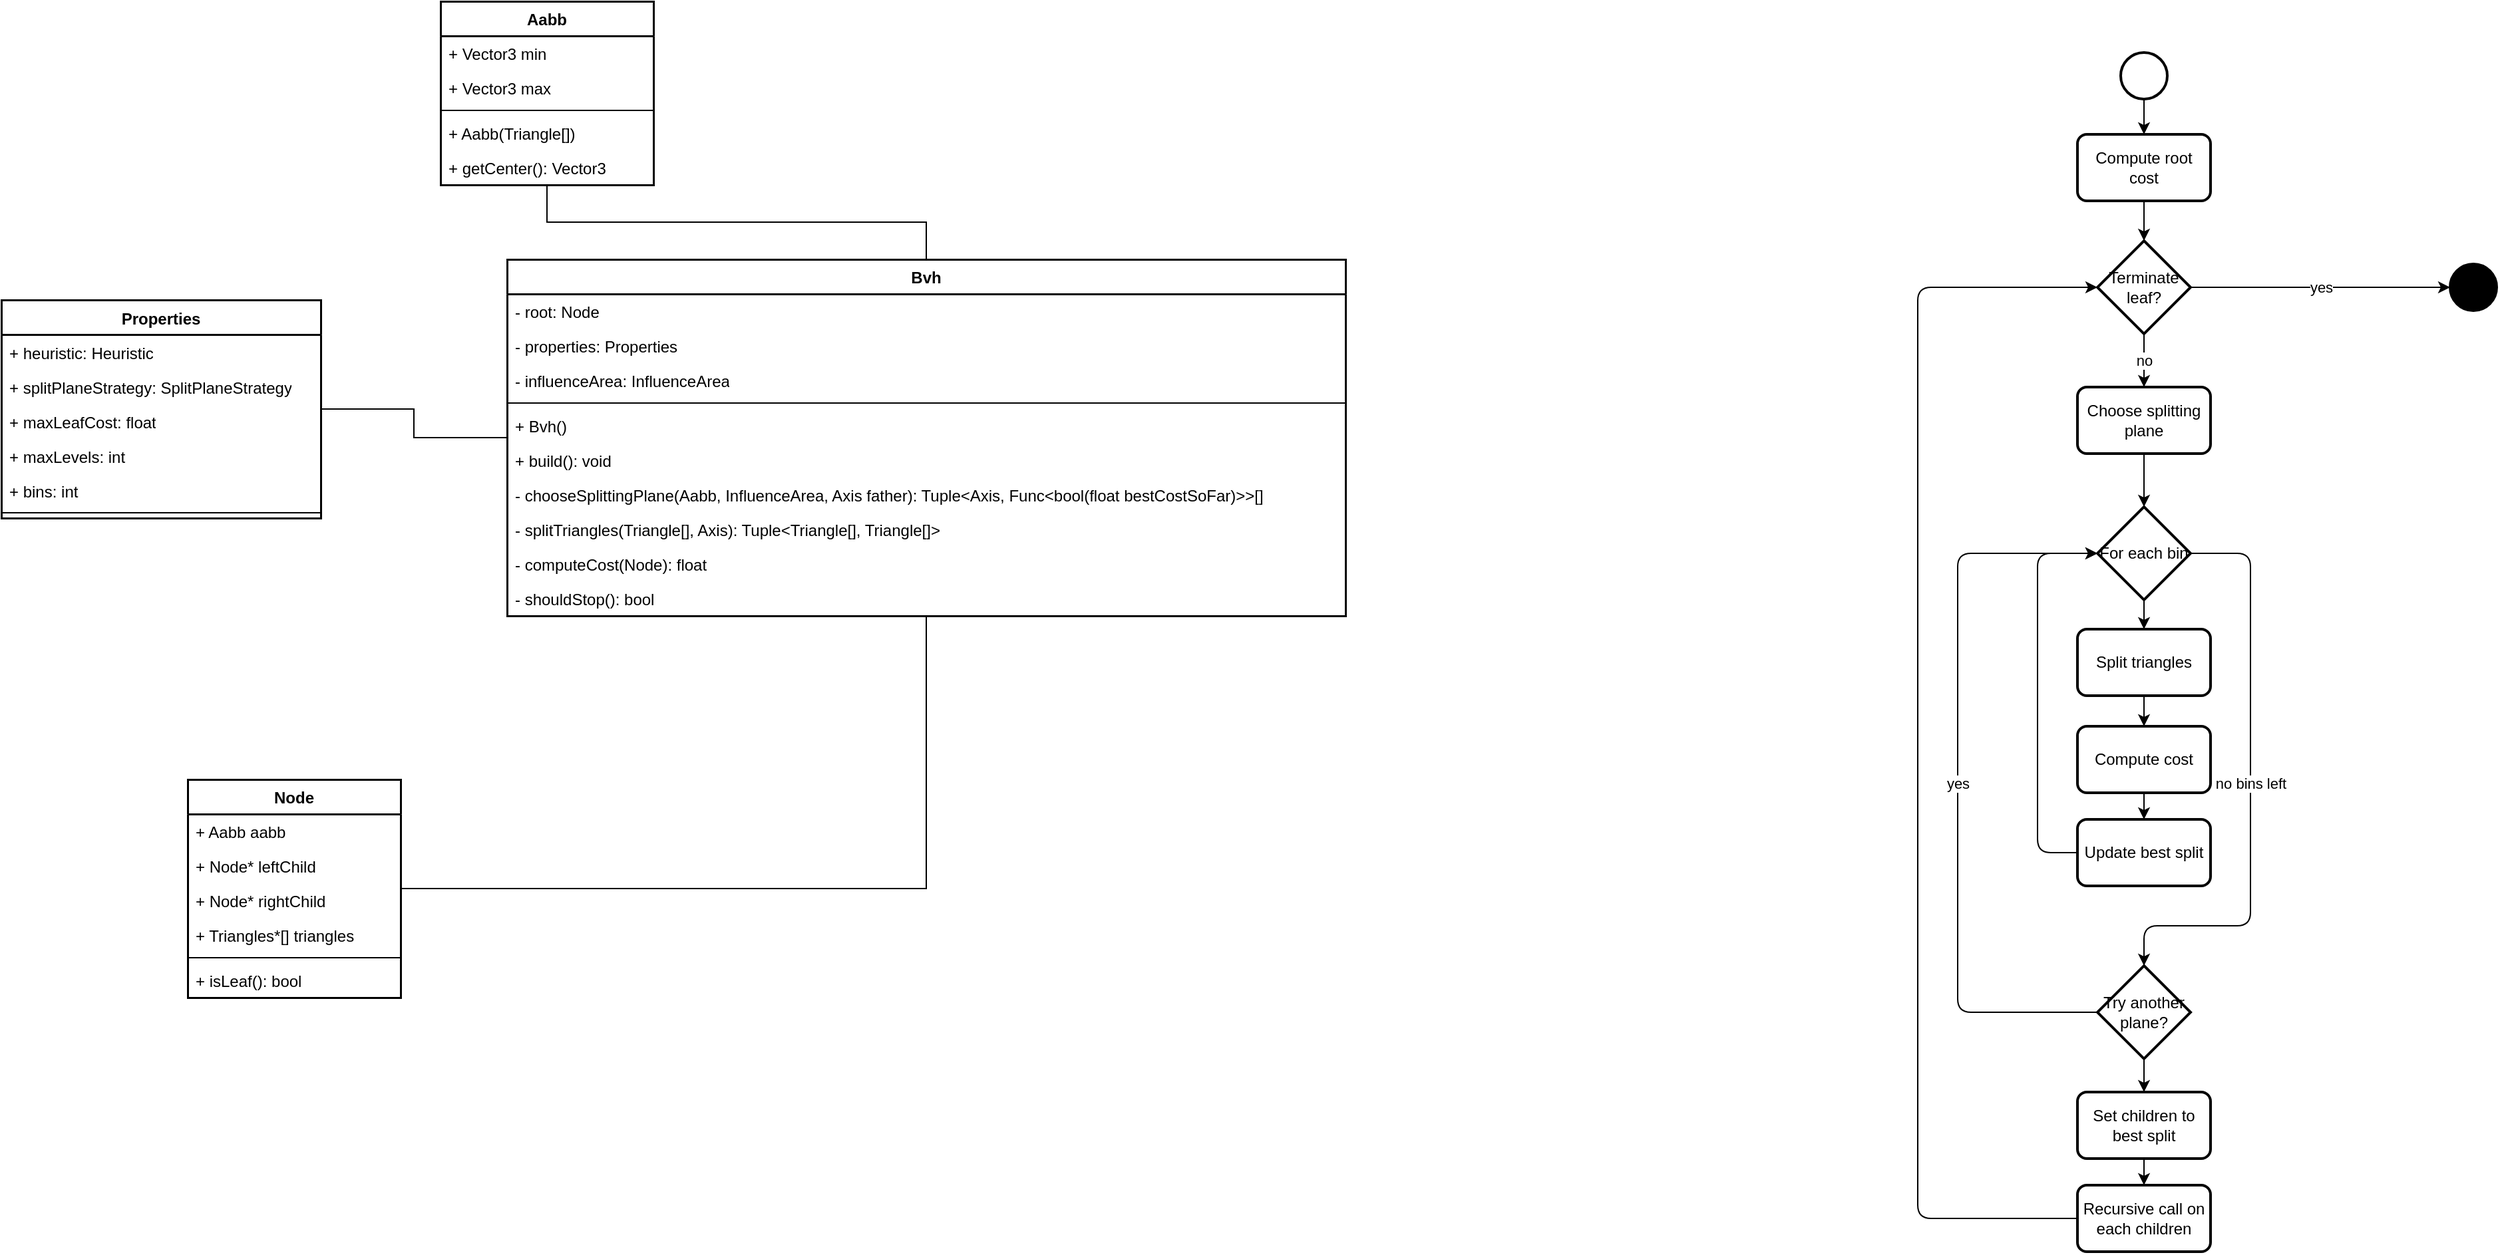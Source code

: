 <mxfile version="22.1.2" type="device">
  <diagram name="Page-1" id="UeCKQ2ETd-JVx08tFbrD">
    <mxGraphModel dx="2634" dy="870" grid="1" gridSize="10" guides="1" tooltips="1" connect="1" arrows="1" fold="1" page="0" pageScale="1" pageWidth="850" pageHeight="1100" math="0" shadow="0">
      <root>
        <mxCell id="0" />
        <mxCell id="1" parent="0" />
        <mxCell id="9SnqpX8Zt-VI2CEst9Rp-29" style="edgeStyle=orthogonalEdgeStyle;rounded=0;orthogonalLoop=1;jettySize=auto;html=1;endArrow=none;endFill=0;" parent="1" source="4qsJYq8-U3NOCzstwBSM-22" target="9SnqpX8Zt-VI2CEst9Rp-20" edge="1">
          <mxGeometry relative="1" as="geometry" />
        </mxCell>
        <mxCell id="4qsJYq8-U3NOCzstwBSM-22" value="Bvh" style="swimlane;fontStyle=1;align=center;verticalAlign=top;childLayout=stackLayout;horizontal=1;startSize=26;horizontalStack=0;resizeParent=1;resizeParentMax=0;resizeLast=0;collapsible=1;marginBottom=0;whiteSpace=wrap;html=1;strokeWidth=1.5;rounded=0;" parent="1" vertex="1">
          <mxGeometry x="-670" y="364" width="630" height="268" as="geometry">
            <mxRectangle x="-380" y="374" width="100" height="30" as="alternateBounds" />
          </mxGeometry>
        </mxCell>
        <mxCell id="4qsJYq8-U3NOCzstwBSM-23" value="- root: Node" style="text;strokeColor=none;fillColor=none;align=left;verticalAlign=top;spacingLeft=4;spacingRight=4;overflow=hidden;rotatable=0;points=[[0,0.5],[1,0.5]];portConstraint=eastwest;whiteSpace=wrap;html=1;rounded=0;" parent="4qsJYq8-U3NOCzstwBSM-22" vertex="1">
          <mxGeometry y="26" width="630" height="26" as="geometry" />
        </mxCell>
        <mxCell id="4qsJYq8-U3NOCzstwBSM-33" value="- properties: Properties" style="text;strokeColor=none;fillColor=none;align=left;verticalAlign=top;spacingLeft=4;spacingRight=4;overflow=hidden;rotatable=0;points=[[0,0.5],[1,0.5]];portConstraint=eastwest;whiteSpace=wrap;html=1;rounded=0;" parent="4qsJYq8-U3NOCzstwBSM-22" vertex="1">
          <mxGeometry y="52" width="630" height="26" as="geometry" />
        </mxCell>
        <mxCell id="9SnqpX8Zt-VI2CEst9Rp-31" value="- influenceArea: InfluenceArea" style="text;strokeColor=none;fillColor=none;align=left;verticalAlign=top;spacingLeft=4;spacingRight=4;overflow=hidden;rotatable=0;points=[[0,0.5],[1,0.5]];portConstraint=eastwest;whiteSpace=wrap;html=1;rounded=0;" parent="4qsJYq8-U3NOCzstwBSM-22" vertex="1">
          <mxGeometry y="78" width="630" height="26" as="geometry" />
        </mxCell>
        <mxCell id="4qsJYq8-U3NOCzstwBSM-24" value="" style="line;strokeWidth=1;fillColor=none;align=left;verticalAlign=middle;spacingTop=-1;spacingLeft=3;spacingRight=3;rotatable=0;labelPosition=right;points=[];portConstraint=eastwest;strokeColor=inherit;rounded=0;" parent="4qsJYq8-U3NOCzstwBSM-22" vertex="1">
          <mxGeometry y="104" width="630" height="8" as="geometry" />
        </mxCell>
        <mxCell id="4qsJYq8-U3NOCzstwBSM-25" value="+ Bvh()" style="text;strokeColor=none;fillColor=none;align=left;verticalAlign=top;spacingLeft=4;spacingRight=4;overflow=hidden;rotatable=0;points=[[0,0.5],[1,0.5]];portConstraint=eastwest;whiteSpace=wrap;html=1;rounded=0;" parent="4qsJYq8-U3NOCzstwBSM-22" vertex="1">
          <mxGeometry y="112" width="630" height="26" as="geometry" />
        </mxCell>
        <mxCell id="9SnqpX8Zt-VI2CEst9Rp-19" value="+ build(): void" style="text;strokeColor=none;fillColor=none;align=left;verticalAlign=top;spacingLeft=4;spacingRight=4;overflow=hidden;rotatable=0;points=[[0,0.5],[1,0.5]];portConstraint=eastwest;whiteSpace=wrap;html=1;rounded=0;" parent="4qsJYq8-U3NOCzstwBSM-22" vertex="1">
          <mxGeometry y="138" width="630" height="26" as="geometry" />
        </mxCell>
        <mxCell id="9SnqpX8Zt-VI2CEst9Rp-32" value="- chooseSplittingPlane(Aabb, InfluenceArea, Axis father): Tuple&amp;lt;Axis, Func&amp;lt;bool(float bestCostSoFar)&amp;gt;&amp;gt;[]" style="text;strokeColor=none;fillColor=none;align=left;verticalAlign=top;spacingLeft=4;spacingRight=4;overflow=hidden;rotatable=0;points=[[0,0.5],[1,0.5]];portConstraint=eastwest;whiteSpace=wrap;html=1;rounded=0;" parent="4qsJYq8-U3NOCzstwBSM-22" vertex="1">
          <mxGeometry y="164" width="630" height="26" as="geometry" />
        </mxCell>
        <mxCell id="9SnqpX8Zt-VI2CEst9Rp-33" value="- splitTriangles(Triangle[], Axis): Tuple&amp;lt;Triangle[], Triangle[]&amp;gt;" style="text;strokeColor=none;fillColor=none;align=left;verticalAlign=top;spacingLeft=4;spacingRight=4;overflow=hidden;rotatable=0;points=[[0,0.5],[1,0.5]];portConstraint=eastwest;whiteSpace=wrap;html=1;rounded=0;" parent="4qsJYq8-U3NOCzstwBSM-22" vertex="1">
          <mxGeometry y="190" width="630" height="26" as="geometry" />
        </mxCell>
        <mxCell id="9SnqpX8Zt-VI2CEst9Rp-34" value="- computeCost(Node): float" style="text;strokeColor=none;fillColor=none;align=left;verticalAlign=top;spacingLeft=4;spacingRight=4;overflow=hidden;rotatable=0;points=[[0,0.5],[1,0.5]];portConstraint=eastwest;whiteSpace=wrap;html=1;rounded=0;" parent="4qsJYq8-U3NOCzstwBSM-22" vertex="1">
          <mxGeometry y="216" width="630" height="26" as="geometry" />
        </mxCell>
        <mxCell id="BFinY_SkY3WQmuKp6A0Q-1" value="- shouldStop(): bool" style="text;strokeColor=none;fillColor=none;align=left;verticalAlign=top;spacingLeft=4;spacingRight=4;overflow=hidden;rotatable=0;points=[[0,0.5],[1,0.5]];portConstraint=eastwest;whiteSpace=wrap;html=1;rounded=0;" parent="4qsJYq8-U3NOCzstwBSM-22" vertex="1">
          <mxGeometry y="242" width="630" height="26" as="geometry" />
        </mxCell>
        <mxCell id="9SnqpX8Zt-VI2CEst9Rp-1" style="edgeStyle=orthogonalEdgeStyle;rounded=1;orthogonalLoop=1;jettySize=auto;html=1;exitX=0.5;exitY=1;exitDx=0;exitDy=0;exitPerimeter=0;entryX=0.5;entryY=0;entryDx=0;entryDy=0;" parent="1" source="4qsJYq8-U3NOCzstwBSM-35" target="4qsJYq8-U3NOCzstwBSM-36" edge="1">
          <mxGeometry relative="1" as="geometry" />
        </mxCell>
        <mxCell id="4qsJYq8-U3NOCzstwBSM-35" value="" style="strokeWidth=2;html=1;shape=mxgraph.flowchart.start_2;whiteSpace=wrap;" parent="1" vertex="1">
          <mxGeometry x="542.5" y="208.5" width="35" height="35" as="geometry" />
        </mxCell>
        <mxCell id="4qsJYq8-U3NOCzstwBSM-36" value="Compute root cost" style="rounded=1;whiteSpace=wrap;html=1;absoluteArcSize=1;arcSize=14;strokeWidth=2;" parent="1" vertex="1">
          <mxGeometry x="510" y="270" width="100" height="50" as="geometry" />
        </mxCell>
        <mxCell id="9SnqpX8Zt-VI2CEst9Rp-10" style="edgeStyle=orthogonalEdgeStyle;rounded=1;orthogonalLoop=1;jettySize=auto;html=1;entryX=0.5;entryY=0;entryDx=0;entryDy=0;" parent="1" source="4qsJYq8-U3NOCzstwBSM-39" target="4qsJYq8-U3NOCzstwBSM-50" edge="1">
          <mxGeometry relative="1" as="geometry" />
        </mxCell>
        <mxCell id="4qsJYq8-U3NOCzstwBSM-39" value="Split triangles" style="rounded=1;whiteSpace=wrap;html=1;absoluteArcSize=1;arcSize=14;strokeWidth=2;" parent="1" vertex="1">
          <mxGeometry x="510" y="642" width="100" height="50" as="geometry" />
        </mxCell>
        <mxCell id="4qsJYq8-U3NOCzstwBSM-58" style="edgeStyle=orthogonalEdgeStyle;orthogonalLoop=1;jettySize=auto;html=1;entryX=0.5;entryY=0;entryDx=0;entryDy=0;rounded=1;" parent="1" source="4qsJYq8-U3NOCzstwBSM-40" target="4qsJYq8-U3NOCzstwBSM-39" edge="1">
          <mxGeometry relative="1" as="geometry" />
        </mxCell>
        <mxCell id="4qsJYq8-U3NOCzstwBSM-40" value="For each bin" style="strokeWidth=2;html=1;shape=mxgraph.flowchart.decision;whiteSpace=wrap;" parent="1" vertex="1">
          <mxGeometry x="525" y="550" width="70" height="70" as="geometry" />
        </mxCell>
        <mxCell id="4qsJYq8-U3NOCzstwBSM-43" value="" style="edgeStyle=orthogonalEdgeStyle;orthogonalLoop=1;jettySize=auto;html=1;" parent="1" edge="1">
          <mxGeometry relative="1" as="geometry">
            <mxPoint x="420" y="495" as="sourcePoint" />
          </mxGeometry>
        </mxCell>
        <mxCell id="4qsJYq8-U3NOCzstwBSM-49" value="Choose splitting plane" style="rounded=1;whiteSpace=wrap;html=1;absoluteArcSize=1;arcSize=14;strokeWidth=2;" parent="1" vertex="1">
          <mxGeometry x="510" y="460" width="100" height="50" as="geometry" />
        </mxCell>
        <mxCell id="9SnqpX8Zt-VI2CEst9Rp-11" style="edgeStyle=orthogonalEdgeStyle;rounded=0;orthogonalLoop=1;jettySize=auto;html=1;entryX=0.5;entryY=0;entryDx=0;entryDy=0;" parent="1" source="4qsJYq8-U3NOCzstwBSM-50" target="4qsJYq8-U3NOCzstwBSM-52" edge="1">
          <mxGeometry relative="1" as="geometry" />
        </mxCell>
        <mxCell id="4qsJYq8-U3NOCzstwBSM-50" value="Compute cost" style="rounded=1;whiteSpace=wrap;html=1;absoluteArcSize=1;arcSize=14;strokeWidth=2;" parent="1" vertex="1">
          <mxGeometry x="510" y="715" width="100" height="50" as="geometry" />
        </mxCell>
        <mxCell id="4qsJYq8-U3NOCzstwBSM-52" value="Update best split" style="rounded=1;whiteSpace=wrap;html=1;absoluteArcSize=1;arcSize=14;strokeWidth=2;" parent="1" vertex="1">
          <mxGeometry x="510" y="785" width="100" height="50" as="geometry" />
        </mxCell>
        <mxCell id="4qsJYq8-U3NOCzstwBSM-54" style="edgeStyle=orthogonalEdgeStyle;orthogonalLoop=1;jettySize=auto;html=1;entryX=0;entryY=0.5;entryDx=0;entryDy=0;entryPerimeter=0;rounded=1;" parent="1" source="4qsJYq8-U3NOCzstwBSM-52" target="4qsJYq8-U3NOCzstwBSM-40" edge="1">
          <mxGeometry relative="1" as="geometry">
            <Array as="points">
              <mxPoint x="480" y="810" />
              <mxPoint x="480" y="585" />
            </Array>
          </mxGeometry>
        </mxCell>
        <mxCell id="9SnqpX8Zt-VI2CEst9Rp-15" style="edgeStyle=orthogonalEdgeStyle;rounded=1;orthogonalLoop=1;jettySize=auto;html=1;entryX=0.5;entryY=0;entryDx=0;entryDy=0;" parent="1" source="4qsJYq8-U3NOCzstwBSM-56" target="9SnqpX8Zt-VI2CEst9Rp-14" edge="1">
          <mxGeometry relative="1" as="geometry" />
        </mxCell>
        <mxCell id="4qsJYq8-U3NOCzstwBSM-56" value="Try another plane?" style="strokeWidth=2;html=1;shape=mxgraph.flowchart.decision;whiteSpace=wrap;" parent="1" vertex="1">
          <mxGeometry x="525" y="895" width="70" height="70" as="geometry" />
        </mxCell>
        <mxCell id="4qsJYq8-U3NOCzstwBSM-57" value="yes" style="edgeStyle=orthogonalEdgeStyle;orthogonalLoop=1;jettySize=auto;html=1;entryX=0;entryY=0.5;entryDx=0;entryDy=0;exitX=0;exitY=0.5;exitDx=0;exitDy=0;exitPerimeter=0;rounded=1;entryPerimeter=0;" parent="1" source="4qsJYq8-U3NOCzstwBSM-56" target="4qsJYq8-U3NOCzstwBSM-40" edge="1">
          <mxGeometry relative="1" as="geometry">
            <Array as="points">
              <mxPoint x="420" y="930" />
              <mxPoint x="420" y="585" />
            </Array>
          </mxGeometry>
        </mxCell>
        <mxCell id="4qsJYq8-U3NOCzstwBSM-59" value="no bins left" style="edgeStyle=orthogonalEdgeStyle;orthogonalLoop=1;jettySize=auto;html=1;entryX=0.5;entryY=0;entryDx=0;entryDy=0;entryPerimeter=0;rounded=1;" parent="1" source="4qsJYq8-U3NOCzstwBSM-40" target="4qsJYq8-U3NOCzstwBSM-56" edge="1">
          <mxGeometry relative="1" as="geometry">
            <Array as="points">
              <mxPoint x="640" y="585" />
              <mxPoint x="640" y="865" />
            </Array>
          </mxGeometry>
        </mxCell>
        <mxCell id="9SnqpX8Zt-VI2CEst9Rp-8" value="no" style="edgeStyle=orthogonalEdgeStyle;rounded=1;orthogonalLoop=1;jettySize=auto;html=1;entryX=0.5;entryY=0;entryDx=0;entryDy=0;" parent="1" source="4qsJYq8-U3NOCzstwBSM-61" target="4qsJYq8-U3NOCzstwBSM-49" edge="1">
          <mxGeometry relative="1" as="geometry" />
        </mxCell>
        <mxCell id="4qsJYq8-U3NOCzstwBSM-61" value="Terminate leaf?" style="strokeWidth=2;html=1;shape=mxgraph.flowchart.decision;whiteSpace=wrap;" parent="1" vertex="1">
          <mxGeometry x="525" y="350" width="70" height="70" as="geometry" />
        </mxCell>
        <mxCell id="9SnqpX8Zt-VI2CEst9Rp-2" style="edgeStyle=orthogonalEdgeStyle;rounded=1;orthogonalLoop=1;jettySize=auto;html=1;exitX=0.5;exitY=1;exitDx=0;exitDy=0;entryX=0.5;entryY=0;entryDx=0;entryDy=0;entryPerimeter=0;" parent="1" source="4qsJYq8-U3NOCzstwBSM-36" target="4qsJYq8-U3NOCzstwBSM-61" edge="1">
          <mxGeometry relative="1" as="geometry" />
        </mxCell>
        <mxCell id="9SnqpX8Zt-VI2CEst9Rp-3" style="edgeStyle=orthogonalEdgeStyle;rounded=1;orthogonalLoop=1;jettySize=auto;html=1;exitX=0.5;exitY=1;exitDx=0;exitDy=0;entryX=0.5;entryY=0;entryDx=0;entryDy=0;entryPerimeter=0;" parent="1" source="4qsJYq8-U3NOCzstwBSM-49" target="4qsJYq8-U3NOCzstwBSM-40" edge="1">
          <mxGeometry relative="1" as="geometry" />
        </mxCell>
        <mxCell id="9SnqpX8Zt-VI2CEst9Rp-4" value="" style="strokeWidth=2;html=1;shape=mxgraph.flowchart.start_2;whiteSpace=wrap;fillColor=#000000;fillStyle=auto;" parent="1" vertex="1">
          <mxGeometry x="790" y="367.5" width="35" height="35" as="geometry" />
        </mxCell>
        <mxCell id="9SnqpX8Zt-VI2CEst9Rp-6" value="yes" style="edgeStyle=orthogonalEdgeStyle;rounded=1;orthogonalLoop=1;jettySize=auto;html=1;entryX=0;entryY=0.5;entryDx=0;entryDy=0;entryPerimeter=0;" parent="1" source="4qsJYq8-U3NOCzstwBSM-61" target="9SnqpX8Zt-VI2CEst9Rp-4" edge="1">
          <mxGeometry relative="1" as="geometry" />
        </mxCell>
        <mxCell id="9SnqpX8Zt-VI2CEst9Rp-17" style="edgeStyle=orthogonalEdgeStyle;rounded=1;orthogonalLoop=1;jettySize=auto;html=1;entryX=0.5;entryY=0;entryDx=0;entryDy=0;" parent="1" source="9SnqpX8Zt-VI2CEst9Rp-14" target="9SnqpX8Zt-VI2CEst9Rp-16" edge="1">
          <mxGeometry relative="1" as="geometry" />
        </mxCell>
        <mxCell id="9SnqpX8Zt-VI2CEst9Rp-14" value="Set children to best split" style="rounded=1;whiteSpace=wrap;html=1;absoluteArcSize=1;arcSize=14;strokeWidth=2;" parent="1" vertex="1">
          <mxGeometry x="510" y="990" width="100" height="50" as="geometry" />
        </mxCell>
        <mxCell id="9SnqpX8Zt-VI2CEst9Rp-16" value="Recursive call on each children" style="rounded=1;whiteSpace=wrap;html=1;absoluteArcSize=1;arcSize=14;strokeWidth=2;" parent="1" vertex="1">
          <mxGeometry x="510" y="1060" width="100" height="50" as="geometry" />
        </mxCell>
        <mxCell id="9SnqpX8Zt-VI2CEst9Rp-18" style="edgeStyle=orthogonalEdgeStyle;orthogonalLoop=1;jettySize=auto;html=1;entryX=0;entryY=0.5;entryDx=0;entryDy=0;entryPerimeter=0;rounded=1;" parent="1" source="9SnqpX8Zt-VI2CEst9Rp-16" target="4qsJYq8-U3NOCzstwBSM-61" edge="1">
          <mxGeometry relative="1" as="geometry">
            <Array as="points">
              <mxPoint x="390" y="1085" />
              <mxPoint x="390" y="385" />
            </Array>
          </mxGeometry>
        </mxCell>
        <mxCell id="9SnqpX8Zt-VI2CEst9Rp-20" value="Properties" style="swimlane;fontStyle=1;align=center;verticalAlign=top;childLayout=stackLayout;horizontal=1;startSize=26;horizontalStack=0;resizeParent=1;resizeParentMax=0;resizeLast=0;collapsible=1;marginBottom=0;whiteSpace=wrap;html=1;strokeWidth=1.5;rounded=0;autosize=1;" parent="1" vertex="1">
          <mxGeometry x="-1050" y="394.5" width="240" height="164" as="geometry">
            <mxRectangle x="130" y="320" width="100" height="30" as="alternateBounds" />
          </mxGeometry>
        </mxCell>
        <mxCell id="9SnqpX8Zt-VI2CEst9Rp-21" value="+ heuristic: Heuristic" style="text;strokeColor=none;fillColor=none;align=left;verticalAlign=top;spacingLeft=4;spacingRight=4;overflow=hidden;rotatable=0;points=[[0,0.5],[1,0.5]];portConstraint=eastwest;whiteSpace=wrap;html=1;rounded=0;" parent="9SnqpX8Zt-VI2CEst9Rp-20" vertex="1">
          <mxGeometry y="26" width="240" height="26" as="geometry" />
        </mxCell>
        <mxCell id="9SnqpX8Zt-VI2CEst9Rp-22" value="+ splitPlaneStrategy: SplitPlaneStrategy" style="text;strokeColor=none;fillColor=none;align=left;verticalAlign=top;spacingLeft=4;spacingRight=4;overflow=hidden;rotatable=0;points=[[0,0.5],[1,0.5]];portConstraint=eastwest;whiteSpace=wrap;html=1;rounded=0;autosize=1;" parent="9SnqpX8Zt-VI2CEst9Rp-20" vertex="1">
          <mxGeometry y="52" width="240" height="26" as="geometry" />
        </mxCell>
        <mxCell id="9SnqpX8Zt-VI2CEst9Rp-24" value="+ maxLeafCost: float" style="text;strokeColor=none;fillColor=none;align=left;verticalAlign=top;spacingLeft=4;spacingRight=4;overflow=hidden;rotatable=0;points=[[0,0.5],[1,0.5]];portConstraint=eastwest;whiteSpace=wrap;html=1;rounded=0;" parent="9SnqpX8Zt-VI2CEst9Rp-20" vertex="1">
          <mxGeometry y="78" width="240" height="26" as="geometry" />
        </mxCell>
        <mxCell id="9SnqpX8Zt-VI2CEst9Rp-30" value="+ maxLevels: int" style="text;strokeColor=none;fillColor=none;align=left;verticalAlign=top;spacingLeft=4;spacingRight=4;overflow=hidden;rotatable=0;points=[[0,0.5],[1,0.5]];portConstraint=eastwest;whiteSpace=wrap;html=1;rounded=0;" parent="9SnqpX8Zt-VI2CEst9Rp-20" vertex="1">
          <mxGeometry y="104" width="240" height="26" as="geometry" />
        </mxCell>
        <mxCell id="3-oeXo3GttqlNidSCZyh-1" value="+ bins: int" style="text;strokeColor=none;fillColor=none;align=left;verticalAlign=top;spacingLeft=4;spacingRight=4;overflow=hidden;rotatable=0;points=[[0,0.5],[1,0.5]];portConstraint=eastwest;whiteSpace=wrap;html=1;rounded=0;" vertex="1" parent="9SnqpX8Zt-VI2CEst9Rp-20">
          <mxGeometry y="130" width="240" height="26" as="geometry" />
        </mxCell>
        <mxCell id="9SnqpX8Zt-VI2CEst9Rp-23" value="" style="line;strokeWidth=1;fillColor=none;align=left;verticalAlign=middle;spacingTop=-1;spacingLeft=3;spacingRight=3;rotatable=0;labelPosition=right;points=[];portConstraint=eastwest;strokeColor=inherit;rounded=0;" parent="9SnqpX8Zt-VI2CEst9Rp-20" vertex="1">
          <mxGeometry y="156" width="240" height="8" as="geometry" />
        </mxCell>
        <mxCell id="9SnqpX8Zt-VI2CEst9Rp-37" value="Node" style="swimlane;fontStyle=1;align=center;verticalAlign=top;childLayout=stackLayout;horizontal=1;startSize=26;horizontalStack=0;resizeParent=1;resizeParentMax=0;resizeLast=0;collapsible=1;marginBottom=0;whiteSpace=wrap;html=1;strokeWidth=1.5;rounded=0;" parent="1" vertex="1">
          <mxGeometry x="-910" y="755" width="160" height="164" as="geometry">
            <mxRectangle x="130" y="320" width="100" height="30" as="alternateBounds" />
          </mxGeometry>
        </mxCell>
        <mxCell id="9SnqpX8Zt-VI2CEst9Rp-43" value="+ Aabb aabb" style="text;strokeColor=none;fillColor=none;align=left;verticalAlign=top;spacingLeft=4;spacingRight=4;overflow=hidden;rotatable=0;points=[[0,0.5],[1,0.5]];portConstraint=eastwest;whiteSpace=wrap;html=1;rounded=0;" parent="9SnqpX8Zt-VI2CEst9Rp-37" vertex="1">
          <mxGeometry y="26" width="160" height="26" as="geometry" />
        </mxCell>
        <mxCell id="9SnqpX8Zt-VI2CEst9Rp-38" value="+ Node* leftChild" style="text;strokeColor=none;fillColor=none;align=left;verticalAlign=top;spacingLeft=4;spacingRight=4;overflow=hidden;rotatable=0;points=[[0,0.5],[1,0.5]];portConstraint=eastwest;whiteSpace=wrap;html=1;rounded=0;" parent="9SnqpX8Zt-VI2CEst9Rp-37" vertex="1">
          <mxGeometry y="52" width="160" height="26" as="geometry" />
        </mxCell>
        <mxCell id="9SnqpX8Zt-VI2CEst9Rp-39" value="+ Node* rightChild" style="text;strokeColor=none;fillColor=none;align=left;verticalAlign=top;spacingLeft=4;spacingRight=4;overflow=hidden;rotatable=0;points=[[0,0.5],[1,0.5]];portConstraint=eastwest;whiteSpace=wrap;html=1;rounded=0;" parent="9SnqpX8Zt-VI2CEst9Rp-37" vertex="1">
          <mxGeometry y="78" width="160" height="26" as="geometry" />
        </mxCell>
        <mxCell id="9SnqpX8Zt-VI2CEst9Rp-41" value="+ Triangles*[] triangles" style="text;strokeColor=none;fillColor=none;align=left;verticalAlign=top;spacingLeft=4;spacingRight=4;overflow=hidden;rotatable=0;points=[[0,0.5],[1,0.5]];portConstraint=eastwest;whiteSpace=wrap;html=1;rounded=0;" parent="9SnqpX8Zt-VI2CEst9Rp-37" vertex="1">
          <mxGeometry y="104" width="160" height="26" as="geometry" />
        </mxCell>
        <mxCell id="9SnqpX8Zt-VI2CEst9Rp-40" value="" style="line;strokeWidth=1;fillColor=none;align=left;verticalAlign=middle;spacingTop=-1;spacingLeft=3;spacingRight=3;rotatable=0;labelPosition=right;points=[];portConstraint=eastwest;strokeColor=inherit;rounded=0;" parent="9SnqpX8Zt-VI2CEst9Rp-37" vertex="1">
          <mxGeometry y="130" width="160" height="8" as="geometry" />
        </mxCell>
        <mxCell id="9SnqpX8Zt-VI2CEst9Rp-42" value="+ isLeaf(): bool" style="text;strokeColor=none;fillColor=none;align=left;verticalAlign=top;spacingLeft=4;spacingRight=4;overflow=hidden;rotatable=0;points=[[0,0.5],[1,0.5]];portConstraint=eastwest;whiteSpace=wrap;html=1;rounded=0;" parent="9SnqpX8Zt-VI2CEst9Rp-37" vertex="1">
          <mxGeometry y="138" width="160" height="26" as="geometry" />
        </mxCell>
        <mxCell id="9SnqpX8Zt-VI2CEst9Rp-44" value="" style="endArrow=none;html=1;edgeStyle=orthogonalEdgeStyle;rounded=0;" parent="1" source="9SnqpX8Zt-VI2CEst9Rp-37" target="4qsJYq8-U3NOCzstwBSM-22" edge="1">
          <mxGeometry relative="1" as="geometry">
            <mxPoint x="-450" y="640" as="sourcePoint" />
            <mxPoint x="-290" y="640" as="targetPoint" />
          </mxGeometry>
        </mxCell>
        <mxCell id="9SnqpX8Zt-VI2CEst9Rp-55" style="edgeStyle=orthogonalEdgeStyle;rounded=0;orthogonalLoop=1;jettySize=auto;html=1;endArrow=none;endFill=0;" parent="1" source="9SnqpX8Zt-VI2CEst9Rp-47" target="4qsJYq8-U3NOCzstwBSM-22" edge="1">
          <mxGeometry relative="1" as="geometry" />
        </mxCell>
        <mxCell id="9SnqpX8Zt-VI2CEst9Rp-47" value="Aabb" style="swimlane;fontStyle=1;align=center;verticalAlign=top;childLayout=stackLayout;horizontal=1;startSize=26;horizontalStack=0;resizeParent=1;resizeParentMax=0;resizeLast=0;collapsible=1;marginBottom=0;whiteSpace=wrap;html=1;strokeWidth=1.5;rounded=0;" parent="1" vertex="1">
          <mxGeometry x="-720" y="170" width="160" height="138" as="geometry">
            <mxRectangle x="130" y="320" width="100" height="30" as="alternateBounds" />
          </mxGeometry>
        </mxCell>
        <mxCell id="9SnqpX8Zt-VI2CEst9Rp-48" value="+ Vector3 min" style="text;strokeColor=none;fillColor=none;align=left;verticalAlign=top;spacingLeft=4;spacingRight=4;overflow=hidden;rotatable=0;points=[[0,0.5],[1,0.5]];portConstraint=eastwest;whiteSpace=wrap;html=1;rounded=0;" parent="9SnqpX8Zt-VI2CEst9Rp-47" vertex="1">
          <mxGeometry y="26" width="160" height="26" as="geometry" />
        </mxCell>
        <mxCell id="9SnqpX8Zt-VI2CEst9Rp-49" value="+ Vector3 max" style="text;strokeColor=none;fillColor=none;align=left;verticalAlign=top;spacingLeft=4;spacingRight=4;overflow=hidden;rotatable=0;points=[[0,0.5],[1,0.5]];portConstraint=eastwest;whiteSpace=wrap;html=1;rounded=0;" parent="9SnqpX8Zt-VI2CEst9Rp-47" vertex="1">
          <mxGeometry y="52" width="160" height="26" as="geometry" />
        </mxCell>
        <mxCell id="9SnqpX8Zt-VI2CEst9Rp-52" value="" style="line;strokeWidth=1;fillColor=none;align=left;verticalAlign=middle;spacingTop=-1;spacingLeft=3;spacingRight=3;rotatable=0;labelPosition=right;points=[];portConstraint=eastwest;strokeColor=inherit;rounded=0;" parent="9SnqpX8Zt-VI2CEst9Rp-47" vertex="1">
          <mxGeometry y="78" width="160" height="8" as="geometry" />
        </mxCell>
        <mxCell id="9SnqpX8Zt-VI2CEst9Rp-53" value="+ Aabb(Triangle[])" style="text;strokeColor=none;fillColor=none;align=left;verticalAlign=top;spacingLeft=4;spacingRight=4;overflow=hidden;rotatable=0;points=[[0,0.5],[1,0.5]];portConstraint=eastwest;whiteSpace=wrap;html=1;rounded=0;" parent="9SnqpX8Zt-VI2CEst9Rp-47" vertex="1">
          <mxGeometry y="86" width="160" height="26" as="geometry" />
        </mxCell>
        <mxCell id="9SnqpX8Zt-VI2CEst9Rp-54" value="+ getCenter(): Vector3" style="text;strokeColor=none;fillColor=none;align=left;verticalAlign=top;spacingLeft=4;spacingRight=4;overflow=hidden;rotatable=0;points=[[0,0.5],[1,0.5]];portConstraint=eastwest;whiteSpace=wrap;html=1;rounded=0;" parent="9SnqpX8Zt-VI2CEst9Rp-47" vertex="1">
          <mxGeometry y="112" width="160" height="26" as="geometry" />
        </mxCell>
      </root>
    </mxGraphModel>
  </diagram>
</mxfile>

